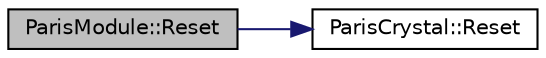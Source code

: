 digraph "ParisModule::Reset"
{
 // LATEX_PDF_SIZE
  edge [fontname="Helvetica",fontsize="10",labelfontname="Helvetica",labelfontsize="10"];
  node [fontname="Helvetica",fontsize="10",shape=record];
  rankdir="LR";
  Node1 [label="ParisModule::Reset",height=0.2,width=0.4,color="black", fillcolor="grey75", style="filled", fontcolor="black",tooltip=" "];
  Node1 -> Node2 [color="midnightblue",fontsize="10",style="solid",fontname="Helvetica"];
  Node2 [label="ParisCrystal::Reset",height=0.2,width=0.4,color="black", fillcolor="white", style="filled",URL="$class_paris_crystal.html#a38630f33132664ef99f352d53c472e97",tooltip=" "];
}
